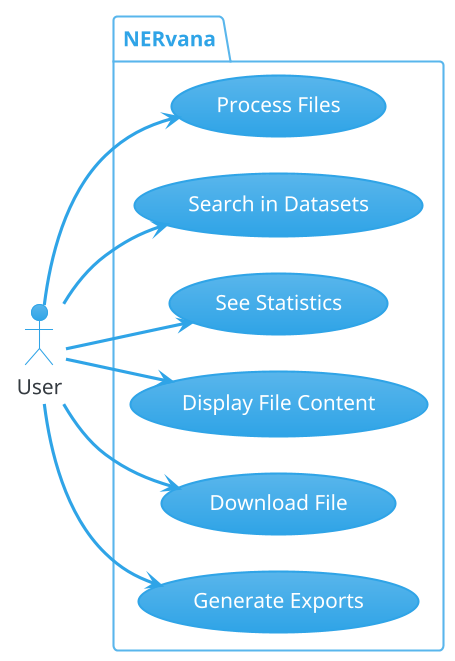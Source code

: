 @startuml
!theme cerulean
left to right direction
skinparam DefaultFontSize 20

package NERvana {
    (Process Files)
    (Search in Datasets)
    (See Statistics)
    (Display File Content)
    (Download File)
    (Generate Exports)
}

:User: 

User --> (Process Files)
User --> (Search in Datasets)
User --> (See Statistics)
User --> (Display File Content)
User --> (Download File)
User --> (Generate Exports)

@enduml
